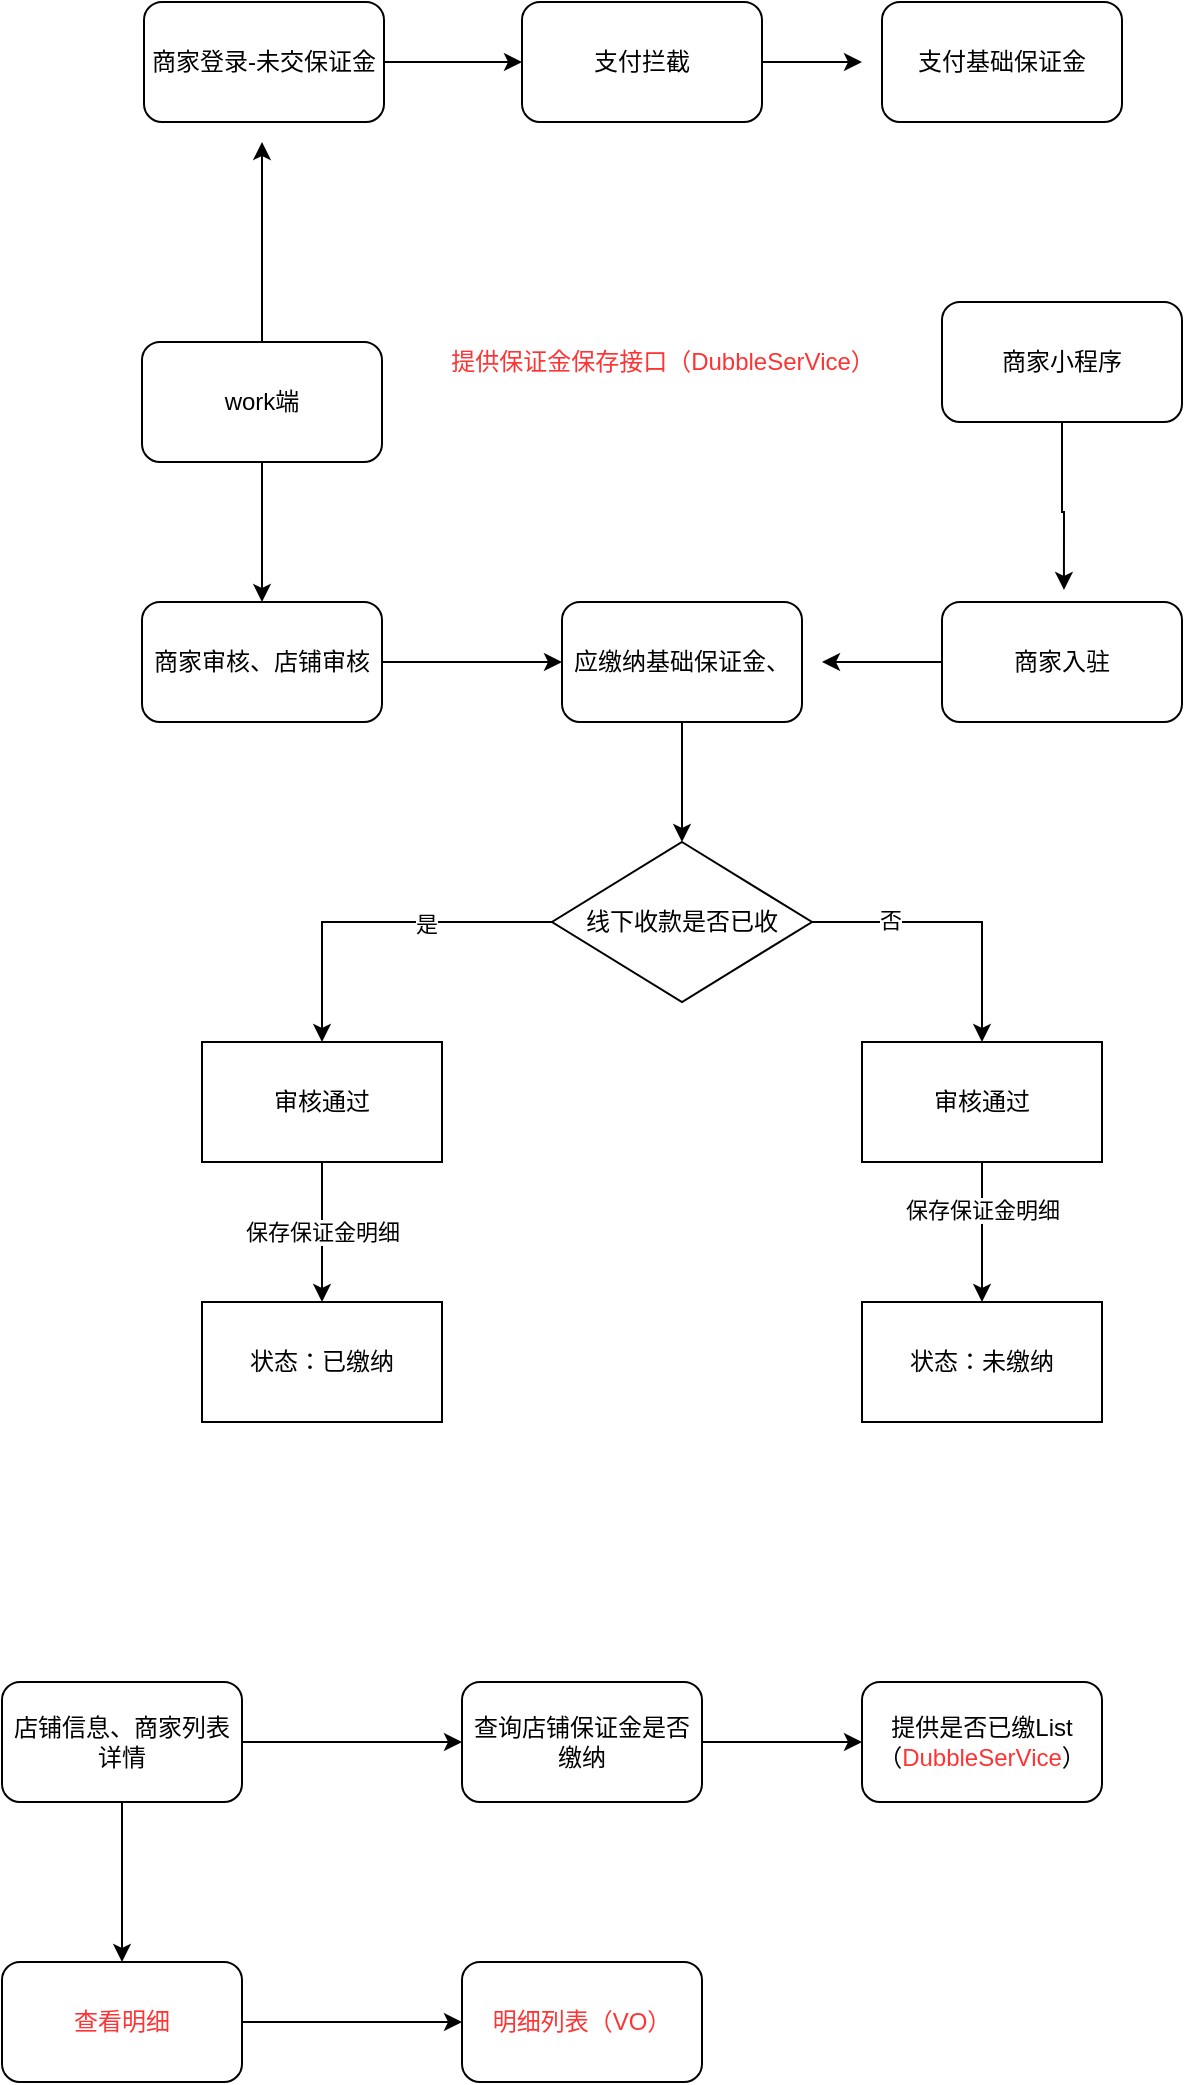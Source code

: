 <mxfile version="20.6.2" type="github">
  <diagram id="NA4BKqEWUt-a89zvymNg" name="第 1 页">
    <mxGraphModel dx="1406" dy="1070" grid="1" gridSize="10" guides="1" tooltips="1" connect="1" arrows="1" fold="1" page="0" pageScale="1" pageWidth="827" pageHeight="1169" math="0" shadow="0">
      <root>
        <mxCell id="0" />
        <mxCell id="1" parent="0" />
        <mxCell id="Y1J3zVxvZXF6_qakw0I8-3" value="" style="edgeStyle=orthogonalEdgeStyle;rounded=0;orthogonalLoop=1;jettySize=auto;html=1;" parent="1" source="Y1J3zVxvZXF6_qakw0I8-1" target="Y1J3zVxvZXF6_qakw0I8-2" edge="1">
          <mxGeometry relative="1" as="geometry" />
        </mxCell>
        <mxCell id="Y1J3zVxvZXF6_qakw0I8-1" value="商家审核、店铺审核" style="rounded=1;whiteSpace=wrap;html=1;" parent="1" vertex="1">
          <mxGeometry x="70" y="50" width="120" height="60" as="geometry" />
        </mxCell>
        <mxCell id="Y1J3zVxvZXF6_qakw0I8-10" style="edgeStyle=orthogonalEdgeStyle;rounded=0;orthogonalLoop=1;jettySize=auto;html=1;" parent="1" source="Y1J3zVxvZXF6_qakw0I8-2" edge="1">
          <mxGeometry relative="1" as="geometry">
            <mxPoint x="340" y="170" as="targetPoint" />
          </mxGeometry>
        </mxCell>
        <mxCell id="Y1J3zVxvZXF6_qakw0I8-2" value="应缴纳基础保证金、&lt;br&gt;" style="whiteSpace=wrap;html=1;rounded=1;" parent="1" vertex="1">
          <mxGeometry x="280" y="50" width="120" height="60" as="geometry" />
        </mxCell>
        <mxCell id="Y1J3zVxvZXF6_qakw0I8-12" value="" style="edgeStyle=orthogonalEdgeStyle;rounded=0;orthogonalLoop=1;jettySize=auto;html=1;" parent="1" source="Y1J3zVxvZXF6_qakw0I8-9" target="Y1J3zVxvZXF6_qakw0I8-11" edge="1">
          <mxGeometry relative="1" as="geometry" />
        </mxCell>
        <mxCell id="Y1J3zVxvZXF6_qakw0I8-13" value="是" style="edgeLabel;html=1;align=center;verticalAlign=middle;resizable=0;points=[];" parent="Y1J3zVxvZXF6_qakw0I8-12" vertex="1" connectable="0">
          <mxGeometry x="-0.275" y="1" relative="1" as="geometry">
            <mxPoint as="offset" />
          </mxGeometry>
        </mxCell>
        <mxCell id="Y1J3zVxvZXF6_qakw0I8-14" style="edgeStyle=orthogonalEdgeStyle;rounded=0;orthogonalLoop=1;jettySize=auto;html=1;entryX=0.5;entryY=0;entryDx=0;entryDy=0;" parent="1" source="Y1J3zVxvZXF6_qakw0I8-9" target="Y1J3zVxvZXF6_qakw0I8-15" edge="1">
          <mxGeometry relative="1" as="geometry">
            <mxPoint x="480" y="210" as="targetPoint" />
          </mxGeometry>
        </mxCell>
        <mxCell id="Y1J3zVxvZXF6_qakw0I8-16" value="否" style="edgeLabel;html=1;align=center;verticalAlign=middle;resizable=0;points=[];" parent="Y1J3zVxvZXF6_qakw0I8-14" vertex="1" connectable="0">
          <mxGeometry x="-0.468" y="1" relative="1" as="geometry">
            <mxPoint as="offset" />
          </mxGeometry>
        </mxCell>
        <mxCell id="Y1J3zVxvZXF6_qakw0I8-9" value="线下收款是否已收" style="rhombus;whiteSpace=wrap;html=1;" parent="1" vertex="1">
          <mxGeometry x="275" y="170" width="130" height="80" as="geometry" />
        </mxCell>
        <mxCell id="Y1J3zVxvZXF6_qakw0I8-19" value="保存保证金明细" style="edgeStyle=orthogonalEdgeStyle;rounded=0;orthogonalLoop=1;jettySize=auto;html=1;entryX=0.5;entryY=0;entryDx=0;entryDy=0;" parent="1" source="Y1J3zVxvZXF6_qakw0I8-11" target="Y1J3zVxvZXF6_qakw0I8-18" edge="1">
          <mxGeometry relative="1" as="geometry" />
        </mxCell>
        <mxCell id="Y1J3zVxvZXF6_qakw0I8-11" value="审核通过" style="whiteSpace=wrap;html=1;" parent="1" vertex="1">
          <mxGeometry x="100" y="270" width="120" height="60" as="geometry" />
        </mxCell>
        <mxCell id="Y1J3zVxvZXF6_qakw0I8-21" value="" style="edgeStyle=orthogonalEdgeStyle;rounded=0;orthogonalLoop=1;jettySize=auto;html=1;" parent="1" source="Y1J3zVxvZXF6_qakw0I8-15" target="Y1J3zVxvZXF6_qakw0I8-20" edge="1">
          <mxGeometry relative="1" as="geometry" />
        </mxCell>
        <mxCell id="Y1J3zVxvZXF6_qakw0I8-22" value="保存保证金明细" style="edgeLabel;html=1;align=center;verticalAlign=middle;resizable=0;points=[];" parent="Y1J3zVxvZXF6_qakw0I8-21" vertex="1" connectable="0">
          <mxGeometry x="-0.328" relative="1" as="geometry">
            <mxPoint as="offset" />
          </mxGeometry>
        </mxCell>
        <mxCell id="Y1J3zVxvZXF6_qakw0I8-15" value="审核通过" style="rounded=0;whiteSpace=wrap;html=1;" parent="1" vertex="1">
          <mxGeometry x="430" y="270" width="120" height="60" as="geometry" />
        </mxCell>
        <mxCell id="Y1J3zVxvZXF6_qakw0I8-18" value="状态：已缴纳" style="whiteSpace=wrap;html=1;" parent="1" vertex="1">
          <mxGeometry x="100" y="400" width="120" height="60" as="geometry" />
        </mxCell>
        <mxCell id="Y1J3zVxvZXF6_qakw0I8-20" value="状态：未缴纳" style="whiteSpace=wrap;html=1;rounded=0;" parent="1" vertex="1">
          <mxGeometry x="430" y="400" width="120" height="60" as="geometry" />
        </mxCell>
        <mxCell id="Y1J3zVxvZXF6_qakw0I8-24" style="edgeStyle=orthogonalEdgeStyle;rounded=0;orthogonalLoop=1;jettySize=auto;html=1;" parent="1" source="Y1J3zVxvZXF6_qakw0I8-23" target="Y1J3zVxvZXF6_qakw0I8-1" edge="1">
          <mxGeometry relative="1" as="geometry" />
        </mxCell>
        <mxCell id="Y1J3zVxvZXF6_qakw0I8-33" style="edgeStyle=orthogonalEdgeStyle;rounded=0;orthogonalLoop=1;jettySize=auto;html=1;" parent="1" source="Y1J3zVxvZXF6_qakw0I8-23" edge="1">
          <mxGeometry relative="1" as="geometry">
            <mxPoint x="130" y="-180" as="targetPoint" />
          </mxGeometry>
        </mxCell>
        <mxCell id="Y1J3zVxvZXF6_qakw0I8-23" value="work端" style="rounded=1;whiteSpace=wrap;html=1;" parent="1" vertex="1">
          <mxGeometry x="70" y="-80" width="120" height="60" as="geometry" />
        </mxCell>
        <mxCell id="Y1J3zVxvZXF6_qakw0I8-30" style="edgeStyle=orthogonalEdgeStyle;rounded=0;orthogonalLoop=1;jettySize=auto;html=1;entryX=0.508;entryY=-0.101;entryDx=0;entryDy=0;entryPerimeter=0;" parent="1" source="Y1J3zVxvZXF6_qakw0I8-25" target="Y1J3zVxvZXF6_qakw0I8-26" edge="1">
          <mxGeometry relative="1" as="geometry" />
        </mxCell>
        <mxCell id="Y1J3zVxvZXF6_qakw0I8-25" value="商家小程序" style="rounded=1;whiteSpace=wrap;html=1;" parent="1" vertex="1">
          <mxGeometry x="470" y="-100" width="120" height="60" as="geometry" />
        </mxCell>
        <mxCell id="Y1J3zVxvZXF6_qakw0I8-29" style="edgeStyle=orthogonalEdgeStyle;rounded=0;orthogonalLoop=1;jettySize=auto;html=1;" parent="1" source="Y1J3zVxvZXF6_qakw0I8-26" edge="1">
          <mxGeometry relative="1" as="geometry">
            <mxPoint x="410" y="80" as="targetPoint" />
          </mxGeometry>
        </mxCell>
        <mxCell id="Y1J3zVxvZXF6_qakw0I8-26" value="商家入驻" style="rounded=1;whiteSpace=wrap;html=1;" parent="1" vertex="1">
          <mxGeometry x="470" y="50" width="120" height="60" as="geometry" />
        </mxCell>
        <mxCell id="Y1J3zVxvZXF6_qakw0I8-31" value="&lt;font color=&quot;#ff3333&quot;&gt;提供保证金保存接口（DubbleSerVice）&lt;/font&gt;" style="text;html=1;align=center;verticalAlign=middle;resizable=0;points=[];autosize=1;strokeColor=none;fillColor=none;" parent="1" vertex="1">
          <mxGeometry x="210" y="-85" width="240" height="30" as="geometry" />
        </mxCell>
        <mxCell id="Y1J3zVxvZXF6_qakw0I8-34" style="edgeStyle=orthogonalEdgeStyle;rounded=0;orthogonalLoop=1;jettySize=auto;html=1;" parent="1" source="Y1J3zVxvZXF6_qakw0I8-32" edge="1">
          <mxGeometry relative="1" as="geometry">
            <mxPoint x="260" y="-220" as="targetPoint" />
          </mxGeometry>
        </mxCell>
        <mxCell id="Y1J3zVxvZXF6_qakw0I8-32" value="商家登录-未交保证金" style="rounded=1;whiteSpace=wrap;html=1;" parent="1" vertex="1">
          <mxGeometry x="71" y="-250" width="120" height="60" as="geometry" />
        </mxCell>
        <mxCell id="Y1J3zVxvZXF6_qakw0I8-37" style="edgeStyle=orthogonalEdgeStyle;rounded=0;orthogonalLoop=1;jettySize=auto;html=1;" parent="1" source="Y1J3zVxvZXF6_qakw0I8-35" edge="1">
          <mxGeometry relative="1" as="geometry">
            <mxPoint x="430" y="-220" as="targetPoint" />
          </mxGeometry>
        </mxCell>
        <mxCell id="Y1J3zVxvZXF6_qakw0I8-35" value="支付拦截" style="rounded=1;whiteSpace=wrap;html=1;" parent="1" vertex="1">
          <mxGeometry x="260" y="-250" width="120" height="60" as="geometry" />
        </mxCell>
        <mxCell id="Y1J3zVxvZXF6_qakw0I8-36" value="支付基础保证金" style="rounded=1;whiteSpace=wrap;html=1;" parent="1" vertex="1">
          <mxGeometry x="440" y="-250" width="120" height="60" as="geometry" />
        </mxCell>
        <mxCell id="Y1J3zVxvZXF6_qakw0I8-40" value="" style="edgeStyle=orthogonalEdgeStyle;rounded=0;orthogonalLoop=1;jettySize=auto;html=1;fontColor=#000000;" parent="1" source="Y1J3zVxvZXF6_qakw0I8-38" target="Y1J3zVxvZXF6_qakw0I8-39" edge="1">
          <mxGeometry relative="1" as="geometry" />
        </mxCell>
        <mxCell id="Y1J3zVxvZXF6_qakw0I8-44" value="" style="edgeStyle=orthogonalEdgeStyle;rounded=0;orthogonalLoop=1;jettySize=auto;html=1;fontColor=#030101;" parent="1" source="Y1J3zVxvZXF6_qakw0I8-38" target="Y1J3zVxvZXF6_qakw0I8-43" edge="1">
          <mxGeometry relative="1" as="geometry" />
        </mxCell>
        <mxCell id="Y1J3zVxvZXF6_qakw0I8-38" value="&lt;font color=&quot;#000000&quot;&gt;店铺信息、商家列表详情&lt;/font&gt;" style="rounded=1;whiteSpace=wrap;html=1;fontColor=#FF3333;" parent="1" vertex="1">
          <mxGeometry y="590" width="120" height="60" as="geometry" />
        </mxCell>
        <mxCell id="Y1J3zVxvZXF6_qakw0I8-42" value="" style="edgeStyle=orthogonalEdgeStyle;rounded=0;orthogonalLoop=1;jettySize=auto;html=1;fontColor=#000000;" parent="1" source="Y1J3zVxvZXF6_qakw0I8-39" target="Y1J3zVxvZXF6_qakw0I8-41" edge="1">
          <mxGeometry relative="1" as="geometry" />
        </mxCell>
        <mxCell id="Y1J3zVxvZXF6_qakw0I8-39" value="&lt;font color=&quot;#000000&quot;&gt;查询店铺保证金是否缴纳&lt;/font&gt;" style="whiteSpace=wrap;html=1;fontColor=#FF3333;rounded=1;" parent="1" vertex="1">
          <mxGeometry x="230" y="590" width="120" height="60" as="geometry" />
        </mxCell>
        <mxCell id="Y1J3zVxvZXF6_qakw0I8-41" value="&lt;font color=&quot;#030101&quot;&gt;提供是否已缴List（&lt;/font&gt;&lt;span style=&quot;&quot;&gt;DubbleSerVice&lt;/span&gt;&lt;font color=&quot;#030101&quot;&gt;）&lt;/font&gt;" style="whiteSpace=wrap;html=1;fontColor=#FF3333;rounded=1;" parent="1" vertex="1">
          <mxGeometry x="430" y="590" width="120" height="60" as="geometry" />
        </mxCell>
        <mxCell id="Y1J3zVxvZXF6_qakw0I8-46" value="" style="edgeStyle=orthogonalEdgeStyle;rounded=0;orthogonalLoop=1;jettySize=auto;html=1;fontColor=#030101;" parent="1" source="Y1J3zVxvZXF6_qakw0I8-43" target="Y1J3zVxvZXF6_qakw0I8-45" edge="1">
          <mxGeometry relative="1" as="geometry" />
        </mxCell>
        <mxCell id="Y1J3zVxvZXF6_qakw0I8-43" value="查看明细" style="whiteSpace=wrap;html=1;fontColor=#FF3333;rounded=1;" parent="1" vertex="1">
          <mxGeometry y="730" width="120" height="60" as="geometry" />
        </mxCell>
        <mxCell id="Y1J3zVxvZXF6_qakw0I8-45" value="明细列表（VO）" style="whiteSpace=wrap;html=1;fontColor=#FF3333;rounded=1;" parent="1" vertex="1">
          <mxGeometry x="230" y="730" width="120" height="60" as="geometry" />
        </mxCell>
      </root>
    </mxGraphModel>
  </diagram>
</mxfile>
